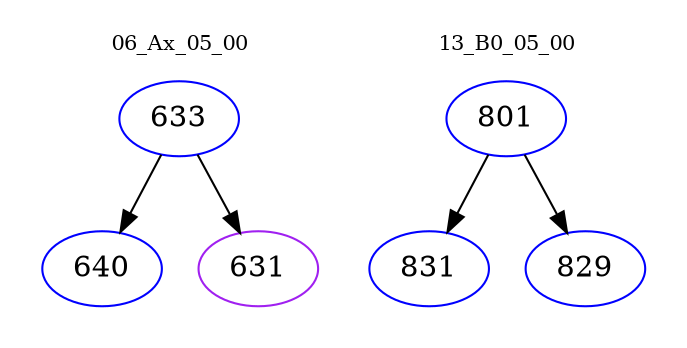 digraph{
subgraph cluster_0 {
color = white
label = "06_Ax_05_00";
fontsize=10;
T0_633 [label="633", color="blue"]
T0_633 -> T0_640 [color="black"]
T0_640 [label="640", color="blue"]
T0_633 -> T0_631 [color="black"]
T0_631 [label="631", color="purple"]
}
subgraph cluster_1 {
color = white
label = "13_B0_05_00";
fontsize=10;
T1_801 [label="801", color="blue"]
T1_801 -> T1_831 [color="black"]
T1_831 [label="831", color="blue"]
T1_801 -> T1_829 [color="black"]
T1_829 [label="829", color="blue"]
}
}
